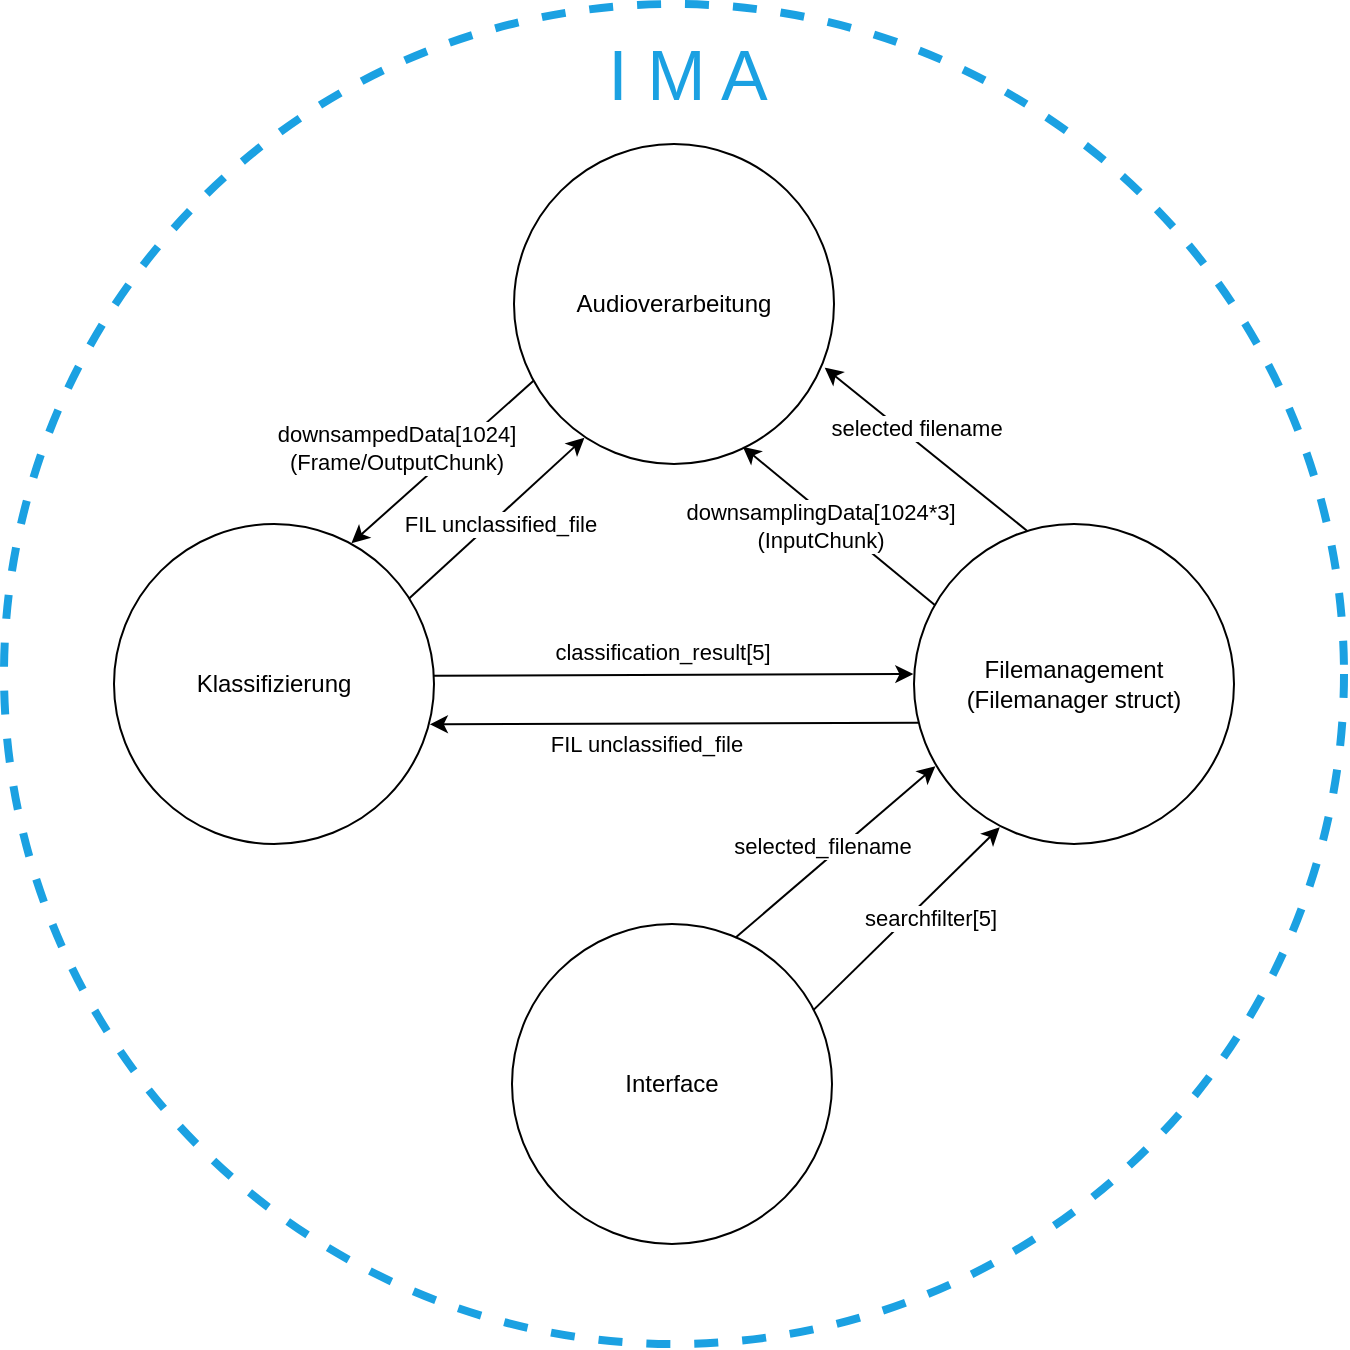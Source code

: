 <mxfile version="22.0.3" type="device">
  <diagram name="Seite-1" id="vsLzy8c6fAX1nwYtDnwI">
    <mxGraphModel dx="1383" dy="797" grid="1" gridSize="10" guides="1" tooltips="1" connect="1" arrows="1" fold="1" page="1" pageScale="1" pageWidth="827" pageHeight="1169" math="0" shadow="0">
      <root>
        <mxCell id="0" />
        <mxCell id="1" parent="0" />
        <mxCell id="2VOrqjGS2DREaBcIpoSg-7" value="" style="ellipse;whiteSpace=wrap;html=1;aspect=fixed;fillColor=none;strokeColor=#1BA1E2;dashed=1;movable=1;resizable=1;rotatable=1;deletable=1;editable=1;locked=0;connectable=1;strokeWidth=4;" vertex="1" parent="1">
          <mxGeometry x="105" y="140" width="670" height="670" as="geometry" />
        </mxCell>
        <mxCell id="2VOrqjGS2DREaBcIpoSg-1" value="Audioverarbeitung" style="ellipse;whiteSpace=wrap;html=1;aspect=fixed;" vertex="1" parent="1">
          <mxGeometry x="360" y="210" width="160" height="160" as="geometry" />
        </mxCell>
        <mxCell id="2VOrqjGS2DREaBcIpoSg-5" value="Klassifizierung" style="ellipse;whiteSpace=wrap;html=1;aspect=fixed;" vertex="1" parent="1">
          <mxGeometry x="160" y="400" width="160" height="160" as="geometry" />
        </mxCell>
        <mxCell id="2VOrqjGS2DREaBcIpoSg-6" value="Interface" style="ellipse;whiteSpace=wrap;html=1;aspect=fixed;" vertex="1" parent="1">
          <mxGeometry x="359" y="600" width="160" height="160" as="geometry" />
        </mxCell>
        <mxCell id="2VOrqjGS2DREaBcIpoSg-8" value="" style="endArrow=classic;html=1;rounded=0;entryX=0.715;entryY=0.946;entryDx=0;entryDy=0;entryPerimeter=0;exitX=0.065;exitY=0.253;exitDx=0;exitDy=0;exitPerimeter=0;" edge="1" parent="1" source="2VOrqjGS2DREaBcIpoSg-24" target="2VOrqjGS2DREaBcIpoSg-1">
          <mxGeometry width="50" height="50" relative="1" as="geometry">
            <mxPoint x="350" y="400" as="sourcePoint" />
            <mxPoint x="400" y="350" as="targetPoint" />
          </mxGeometry>
        </mxCell>
        <mxCell id="2VOrqjGS2DREaBcIpoSg-9" value="downsamplingData[1024*3]&lt;br&gt;(InputChunk)" style="edgeLabel;html=1;align=center;verticalAlign=middle;resizable=0;points=[];" vertex="1" connectable="0" parent="2VOrqjGS2DREaBcIpoSg-8">
          <mxGeometry x="0.134" y="2" relative="1" as="geometry">
            <mxPoint x="-2" y="4" as="offset" />
          </mxGeometry>
        </mxCell>
        <mxCell id="2VOrqjGS2DREaBcIpoSg-10" value="" style="endArrow=classic;html=1;rounded=0;entryX=0.742;entryY=0.06;entryDx=0;entryDy=0;entryPerimeter=0;exitX=0.061;exitY=0.74;exitDx=0;exitDy=0;exitPerimeter=0;" edge="1" parent="1" source="2VOrqjGS2DREaBcIpoSg-1" target="2VOrqjGS2DREaBcIpoSg-5">
          <mxGeometry width="50" height="50" relative="1" as="geometry">
            <mxPoint x="270" y="400" as="sourcePoint" />
            <mxPoint x="432" y="302" as="targetPoint" />
          </mxGeometry>
        </mxCell>
        <mxCell id="2VOrqjGS2DREaBcIpoSg-11" value="downsampedData[1024]&lt;br&gt;(Frame/OutputChunk)" style="edgeLabel;html=1;align=center;verticalAlign=middle;resizable=0;points=[];" vertex="1" connectable="0" parent="2VOrqjGS2DREaBcIpoSg-10">
          <mxGeometry x="0.134" y="2" relative="1" as="geometry">
            <mxPoint x="-19" y="-14" as="offset" />
          </mxGeometry>
        </mxCell>
        <mxCell id="2VOrqjGS2DREaBcIpoSg-15" value="" style="endArrow=classic;html=1;rounded=0;entryX=0.971;entryY=0.699;entryDx=0;entryDy=0;entryPerimeter=0;exitX=0.353;exitY=0.021;exitDx=0;exitDy=0;exitPerimeter=0;" edge="1" parent="1" source="2VOrqjGS2DREaBcIpoSg-24" target="2VOrqjGS2DREaBcIpoSg-1">
          <mxGeometry width="50" height="50" relative="1" as="geometry">
            <mxPoint x="366.5" y="577" as="sourcePoint" />
            <mxPoint x="597.28" y="594.72" as="targetPoint" />
          </mxGeometry>
        </mxCell>
        <mxCell id="2VOrqjGS2DREaBcIpoSg-16" value="selected filename" style="edgeLabel;html=1;align=center;verticalAlign=middle;resizable=0;points=[];" vertex="1" connectable="0" parent="2VOrqjGS2DREaBcIpoSg-15">
          <mxGeometry x="0.134" y="2" relative="1" as="geometry">
            <mxPoint x="3" y="-7" as="offset" />
          </mxGeometry>
        </mxCell>
        <mxCell id="2VOrqjGS2DREaBcIpoSg-23" value="" style="endArrow=classic;html=1;rounded=0;exitX=0.997;exitY=0.474;exitDx=0;exitDy=0;exitPerimeter=0;entryX=-0.002;entryY=0.469;entryDx=0;entryDy=0;entryPerimeter=0;" edge="1" parent="1" source="2VOrqjGS2DREaBcIpoSg-5" target="2VOrqjGS2DREaBcIpoSg-24">
          <mxGeometry width="50" height="50" relative="1" as="geometry">
            <mxPoint x="364" y="600" as="sourcePoint" />
            <mxPoint x="414" y="550" as="targetPoint" />
          </mxGeometry>
        </mxCell>
        <mxCell id="2VOrqjGS2DREaBcIpoSg-25" value="classification_result[5]" style="edgeLabel;html=1;align=center;verticalAlign=middle;resizable=0;points=[];" vertex="1" connectable="0" parent="2VOrqjGS2DREaBcIpoSg-23">
          <mxGeometry x="0.32" y="1" relative="1" as="geometry">
            <mxPoint x="-44" y="-11" as="offset" />
          </mxGeometry>
        </mxCell>
        <mxCell id="2VOrqjGS2DREaBcIpoSg-24" value="Filemanagement&lt;br&gt;(Filemanager struct)" style="ellipse;whiteSpace=wrap;html=1;aspect=fixed;" vertex="1" parent="1">
          <mxGeometry x="560" y="400" width="160" height="160" as="geometry" />
        </mxCell>
        <mxCell id="2VOrqjGS2DREaBcIpoSg-29" value="" style="endArrow=classic;html=1;rounded=0;exitX=0.698;exitY=0.043;exitDx=0;exitDy=0;exitPerimeter=0;entryX=0.067;entryY=0.757;entryDx=0;entryDy=0;entryPerimeter=0;" edge="1" parent="1" source="2VOrqjGS2DREaBcIpoSg-6" target="2VOrqjGS2DREaBcIpoSg-24">
          <mxGeometry width="50" height="50" relative="1" as="geometry">
            <mxPoint x="591" y="548" as="sourcePoint" />
            <mxPoint x="346" y="548" as="targetPoint" />
          </mxGeometry>
        </mxCell>
        <mxCell id="2VOrqjGS2DREaBcIpoSg-30" value="selected_filename" style="edgeLabel;html=1;align=center;verticalAlign=middle;resizable=0;points=[];" vertex="1" connectable="0" parent="2VOrqjGS2DREaBcIpoSg-29">
          <mxGeometry x="0.32" y="1" relative="1" as="geometry">
            <mxPoint x="-22" y="11" as="offset" />
          </mxGeometry>
        </mxCell>
        <mxCell id="2VOrqjGS2DREaBcIpoSg-31" value="" style="endArrow=classic;html=1;rounded=0;exitX=0.941;exitY=0.27;exitDx=0;exitDy=0;exitPerimeter=0;entryX=0.268;entryY=0.948;entryDx=0;entryDy=0;entryPerimeter=0;" edge="1" parent="1" source="2VOrqjGS2DREaBcIpoSg-6" target="2VOrqjGS2DREaBcIpoSg-24">
          <mxGeometry width="50" height="50" relative="1" as="geometry">
            <mxPoint x="510" y="661" as="sourcePoint" />
            <mxPoint x="600" y="580" as="targetPoint" />
          </mxGeometry>
        </mxCell>
        <mxCell id="2VOrqjGS2DREaBcIpoSg-32" value="searchfilter[5]" style="edgeLabel;html=1;align=center;verticalAlign=middle;resizable=0;points=[];" vertex="1" connectable="0" parent="2VOrqjGS2DREaBcIpoSg-31">
          <mxGeometry x="0.32" y="1" relative="1" as="geometry">
            <mxPoint x="-3" y="15" as="offset" />
          </mxGeometry>
        </mxCell>
        <mxCell id="2VOrqjGS2DREaBcIpoSg-35" value="" style="endArrow=classic;html=1;rounded=0;exitX=0.923;exitY=0.232;exitDx=0;exitDy=0;exitPerimeter=0;entryX=0.22;entryY=0.918;entryDx=0;entryDy=0;entryPerimeter=0;" edge="1" parent="1" source="2VOrqjGS2DREaBcIpoSg-5" target="2VOrqjGS2DREaBcIpoSg-1">
          <mxGeometry width="50" height="50" relative="1" as="geometry">
            <mxPoint x="353" y="514" as="sourcePoint" />
            <mxPoint x="567" y="516" as="targetPoint" />
          </mxGeometry>
        </mxCell>
        <mxCell id="2VOrqjGS2DREaBcIpoSg-36" value="FIL unclassified_file" style="edgeLabel;html=1;align=center;verticalAlign=middle;resizable=0;points=[];" vertex="1" connectable="0" parent="2VOrqjGS2DREaBcIpoSg-35">
          <mxGeometry x="0.32" y="1" relative="1" as="geometry">
            <mxPoint x="-12" y="16" as="offset" />
          </mxGeometry>
        </mxCell>
        <mxCell id="2VOrqjGS2DREaBcIpoSg-37" value="" style="endArrow=classic;html=1;rounded=0;exitX=0.014;exitY=0.621;exitDx=0;exitDy=0;exitPerimeter=0;entryX=0.987;entryY=0.626;entryDx=0;entryDy=0;entryPerimeter=0;" edge="1" parent="1" source="2VOrqjGS2DREaBcIpoSg-24" target="2VOrqjGS2DREaBcIpoSg-5">
          <mxGeometry width="50" height="50" relative="1" as="geometry">
            <mxPoint x="560" y="500" as="sourcePoint" />
            <mxPoint x="320" y="500" as="targetPoint" />
          </mxGeometry>
        </mxCell>
        <mxCell id="2VOrqjGS2DREaBcIpoSg-38" value="FIL unclassified_file" style="edgeLabel;html=1;align=center;verticalAlign=middle;resizable=0;points=[];" vertex="1" connectable="0" parent="2VOrqjGS2DREaBcIpoSg-37">
          <mxGeometry x="0.32" y="1" relative="1" as="geometry">
            <mxPoint x="25" y="9" as="offset" />
          </mxGeometry>
        </mxCell>
        <mxCell id="2VOrqjGS2DREaBcIpoSg-39" value="&lt;font style=&quot;font-size: 35px;&quot;&gt;I M A&lt;/font&gt;" style="text;html=1;strokeColor=none;fillColor=none;align=center;verticalAlign=middle;whiteSpace=wrap;rounded=0;fontColor=#1BA1E2;" vertex="1" parent="1">
          <mxGeometry x="359" y="160" width="176" height="30" as="geometry" />
        </mxCell>
      </root>
    </mxGraphModel>
  </diagram>
</mxfile>
